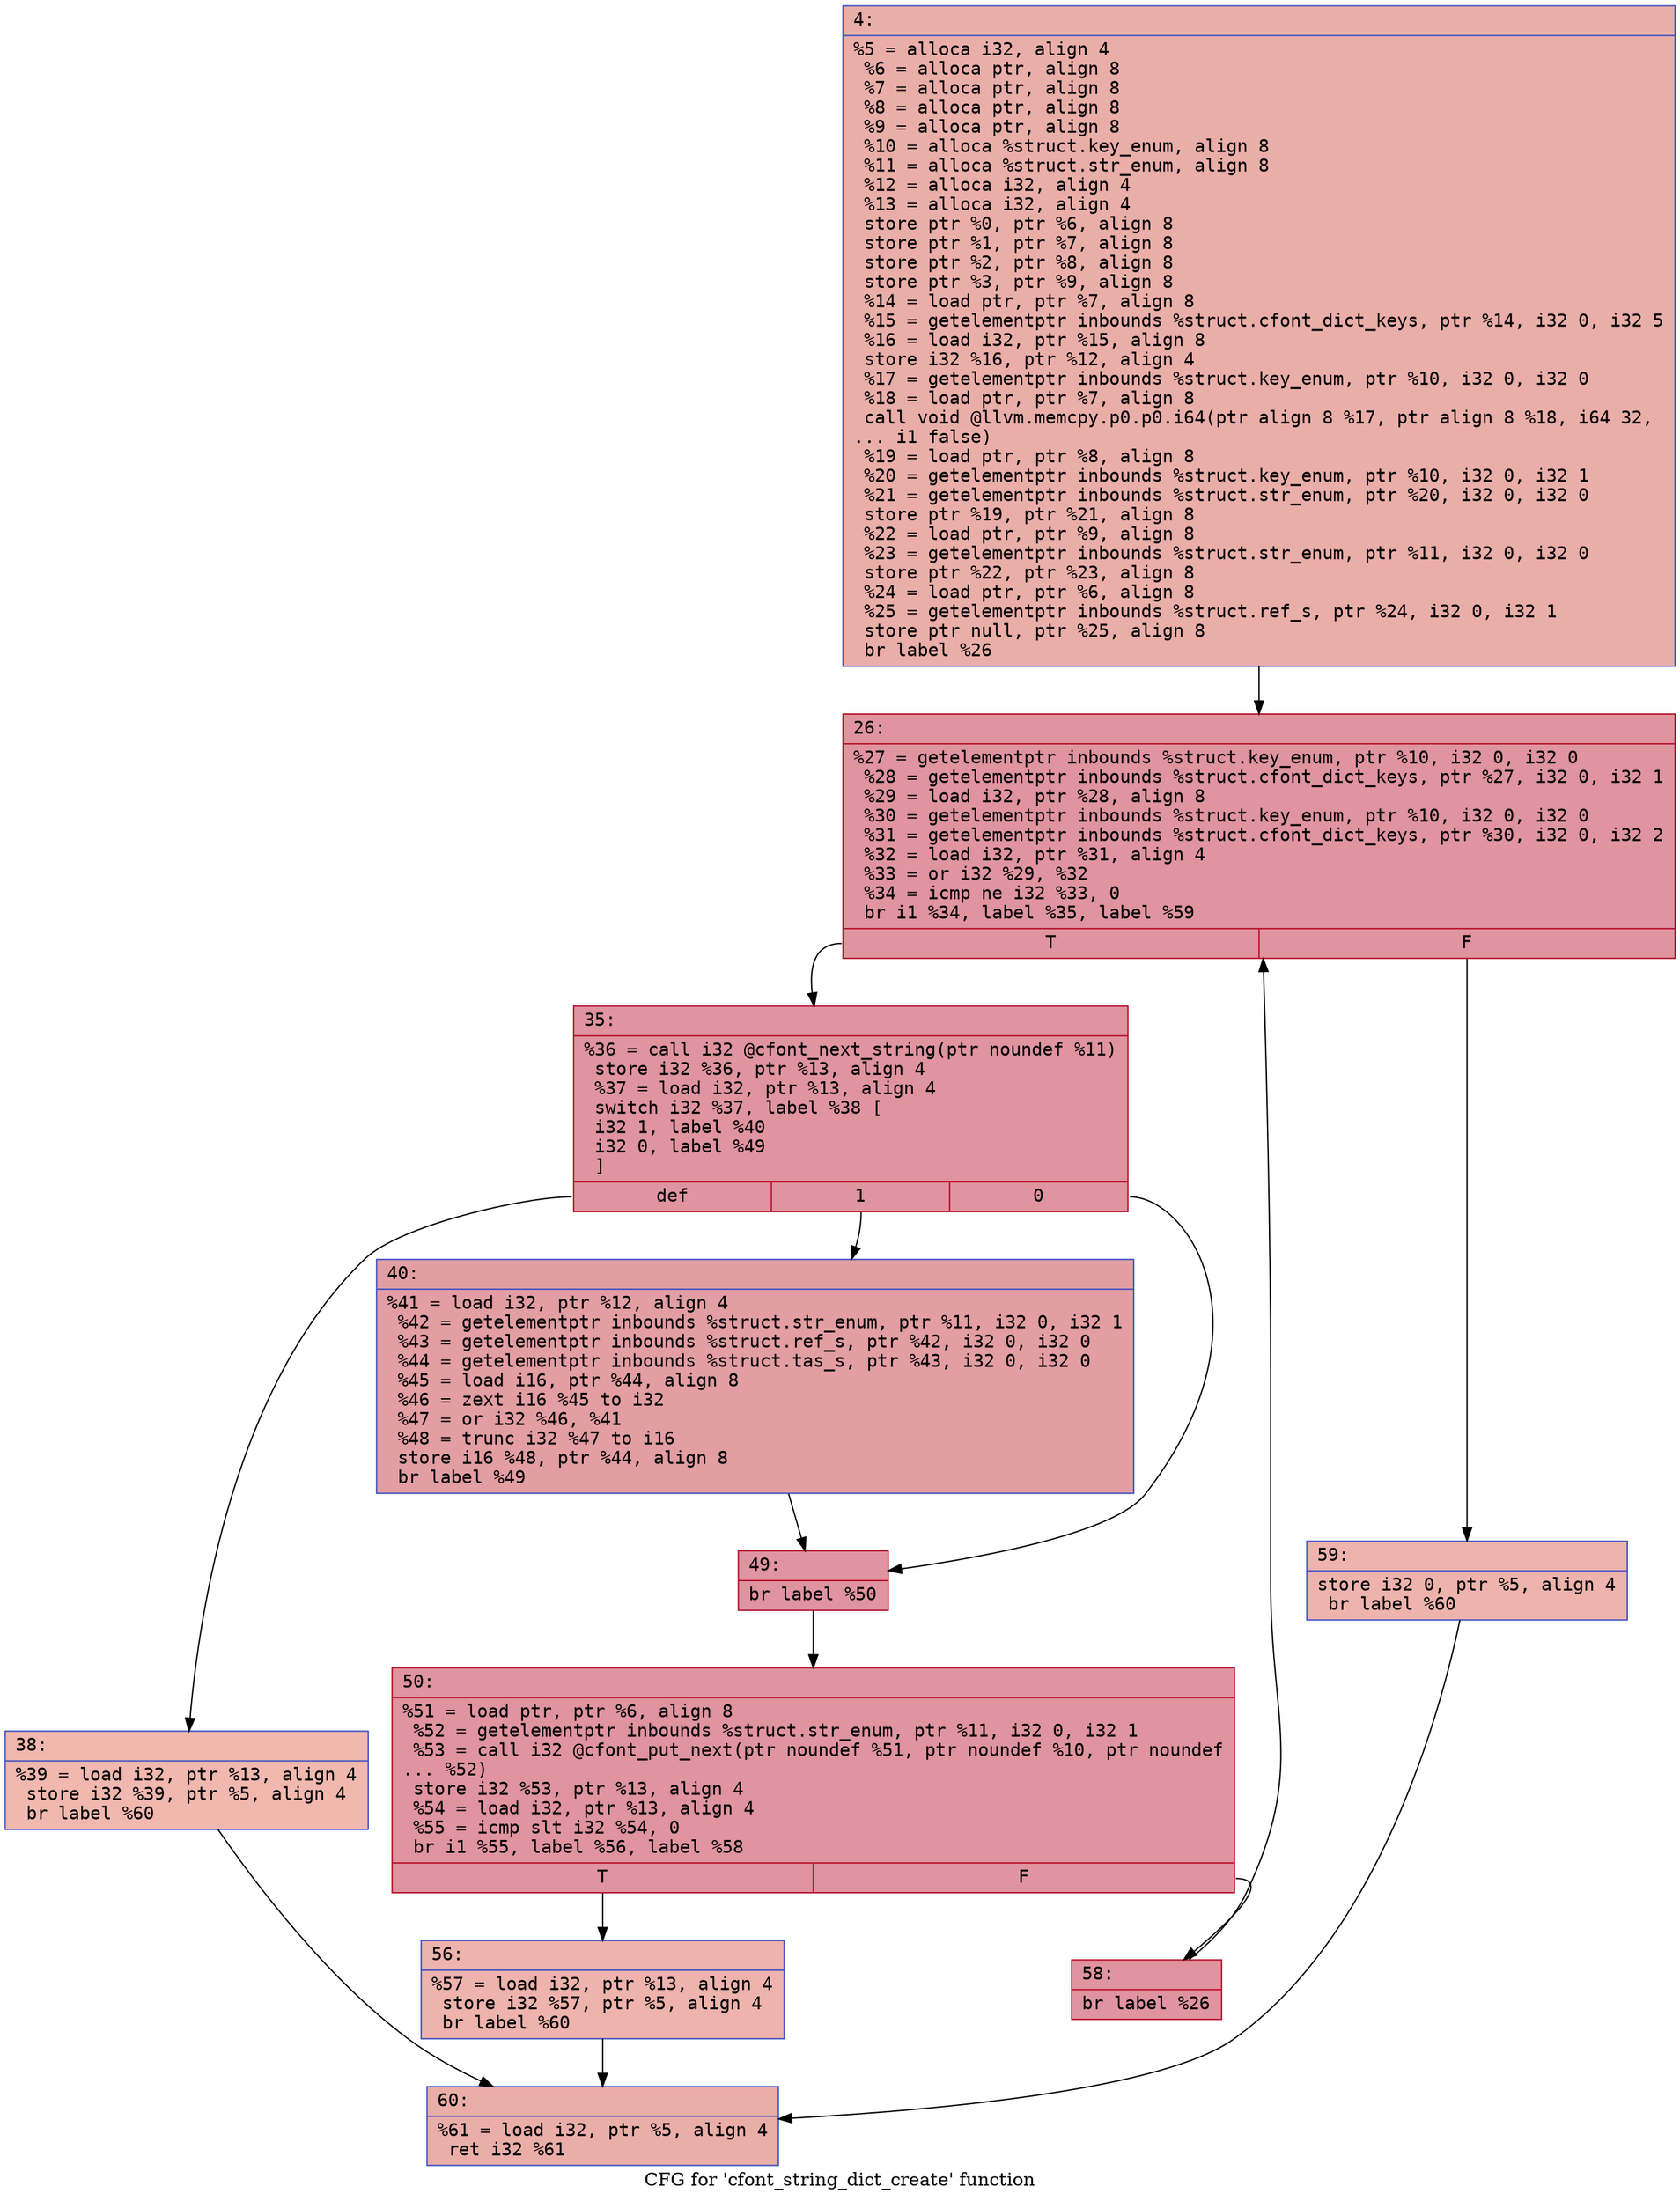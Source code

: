 digraph "CFG for 'cfont_string_dict_create' function" {
	label="CFG for 'cfont_string_dict_create' function";

	Node0x600001706580 [shape=record,color="#3d50c3ff", style=filled, fillcolor="#d0473d70" fontname="Courier",label="{4:\l|  %5 = alloca i32, align 4\l  %6 = alloca ptr, align 8\l  %7 = alloca ptr, align 8\l  %8 = alloca ptr, align 8\l  %9 = alloca ptr, align 8\l  %10 = alloca %struct.key_enum, align 8\l  %11 = alloca %struct.str_enum, align 8\l  %12 = alloca i32, align 4\l  %13 = alloca i32, align 4\l  store ptr %0, ptr %6, align 8\l  store ptr %1, ptr %7, align 8\l  store ptr %2, ptr %8, align 8\l  store ptr %3, ptr %9, align 8\l  %14 = load ptr, ptr %7, align 8\l  %15 = getelementptr inbounds %struct.cfont_dict_keys, ptr %14, i32 0, i32 5\l  %16 = load i32, ptr %15, align 8\l  store i32 %16, ptr %12, align 4\l  %17 = getelementptr inbounds %struct.key_enum, ptr %10, i32 0, i32 0\l  %18 = load ptr, ptr %7, align 8\l  call void @llvm.memcpy.p0.p0.i64(ptr align 8 %17, ptr align 8 %18, i64 32,\l... i1 false)\l  %19 = load ptr, ptr %8, align 8\l  %20 = getelementptr inbounds %struct.key_enum, ptr %10, i32 0, i32 1\l  %21 = getelementptr inbounds %struct.str_enum, ptr %20, i32 0, i32 0\l  store ptr %19, ptr %21, align 8\l  %22 = load ptr, ptr %9, align 8\l  %23 = getelementptr inbounds %struct.str_enum, ptr %11, i32 0, i32 0\l  store ptr %22, ptr %23, align 8\l  %24 = load ptr, ptr %6, align 8\l  %25 = getelementptr inbounds %struct.ref_s, ptr %24, i32 0, i32 1\l  store ptr null, ptr %25, align 8\l  br label %26\l}"];
	Node0x600001706580 -> Node0x6000017065d0[tooltip="4 -> 26\nProbability 100.00%" ];
	Node0x6000017065d0 [shape=record,color="#b70d28ff", style=filled, fillcolor="#b70d2870" fontname="Courier",label="{26:\l|  %27 = getelementptr inbounds %struct.key_enum, ptr %10, i32 0, i32 0\l  %28 = getelementptr inbounds %struct.cfont_dict_keys, ptr %27, i32 0, i32 1\l  %29 = load i32, ptr %28, align 8\l  %30 = getelementptr inbounds %struct.key_enum, ptr %10, i32 0, i32 0\l  %31 = getelementptr inbounds %struct.cfont_dict_keys, ptr %30, i32 0, i32 2\l  %32 = load i32, ptr %31, align 4\l  %33 = or i32 %29, %32\l  %34 = icmp ne i32 %33, 0\l  br i1 %34, label %35, label %59\l|{<s0>T|<s1>F}}"];
	Node0x6000017065d0:s0 -> Node0x600001706620[tooltip="26 -> 35\nProbability 96.88%" ];
	Node0x6000017065d0:s1 -> Node0x600001706850[tooltip="26 -> 59\nProbability 3.12%" ];
	Node0x600001706620 [shape=record,color="#b70d28ff", style=filled, fillcolor="#b70d2870" fontname="Courier",label="{35:\l|  %36 = call i32 @cfont_next_string(ptr noundef %11)\l  store i32 %36, ptr %13, align 4\l  %37 = load i32, ptr %13, align 4\l  switch i32 %37, label %38 [\l    i32 1, label %40\l    i32 0, label %49\l  ]\l|{<s0>def|<s1>1|<s2>0}}"];
	Node0x600001706620:s0 -> Node0x600001706670[tooltip="35 -> 38\nProbability 1.59%" ];
	Node0x600001706620:s1 -> Node0x6000017066c0[tooltip="35 -> 40\nProbability 49.21%" ];
	Node0x600001706620:s2 -> Node0x600001706710[tooltip="35 -> 49\nProbability 49.21%" ];
	Node0x600001706670 [shape=record,color="#3d50c3ff", style=filled, fillcolor="#dc5d4a70" fontname="Courier",label="{38:\l|  %39 = load i32, ptr %13, align 4\l  store i32 %39, ptr %5, align 4\l  br label %60\l}"];
	Node0x600001706670 -> Node0x6000017068a0[tooltip="38 -> 60\nProbability 100.00%" ];
	Node0x6000017066c0 [shape=record,color="#3d50c3ff", style=filled, fillcolor="#be242e70" fontname="Courier",label="{40:\l|  %41 = load i32, ptr %12, align 4\l  %42 = getelementptr inbounds %struct.str_enum, ptr %11, i32 0, i32 1\l  %43 = getelementptr inbounds %struct.ref_s, ptr %42, i32 0, i32 0\l  %44 = getelementptr inbounds %struct.tas_s, ptr %43, i32 0, i32 0\l  %45 = load i16, ptr %44, align 8\l  %46 = zext i16 %45 to i32\l  %47 = or i32 %46, %41\l  %48 = trunc i32 %47 to i16\l  store i16 %48, ptr %44, align 8\l  br label %49\l}"];
	Node0x6000017066c0 -> Node0x600001706710[tooltip="40 -> 49\nProbability 100.00%" ];
	Node0x600001706710 [shape=record,color="#b70d28ff", style=filled, fillcolor="#b70d2870" fontname="Courier",label="{49:\l|  br label %50\l}"];
	Node0x600001706710 -> Node0x600001706760[tooltip="49 -> 50\nProbability 100.00%" ];
	Node0x600001706760 [shape=record,color="#b70d28ff", style=filled, fillcolor="#b70d2870" fontname="Courier",label="{50:\l|  %51 = load ptr, ptr %6, align 8\l  %52 = getelementptr inbounds %struct.str_enum, ptr %11, i32 0, i32 1\l  %53 = call i32 @cfont_put_next(ptr noundef %51, ptr noundef %10, ptr noundef\l... %52)\l  store i32 %53, ptr %13, align 4\l  %54 = load i32, ptr %13, align 4\l  %55 = icmp slt i32 %54, 0\l  br i1 %55, label %56, label %58\l|{<s0>T|<s1>F}}"];
	Node0x600001706760:s0 -> Node0x6000017067b0[tooltip="50 -> 56\nProbability 3.12%" ];
	Node0x600001706760:s1 -> Node0x600001706800[tooltip="50 -> 58\nProbability 96.88%" ];
	Node0x6000017067b0 [shape=record,color="#3d50c3ff", style=filled, fillcolor="#d6524470" fontname="Courier",label="{56:\l|  %57 = load i32, ptr %13, align 4\l  store i32 %57, ptr %5, align 4\l  br label %60\l}"];
	Node0x6000017067b0 -> Node0x6000017068a0[tooltip="56 -> 60\nProbability 100.00%" ];
	Node0x600001706800 [shape=record,color="#b70d28ff", style=filled, fillcolor="#b70d2870" fontname="Courier",label="{58:\l|  br label %26\l}"];
	Node0x600001706800 -> Node0x6000017065d0[tooltip="58 -> 26\nProbability 100.00%" ];
	Node0x600001706850 [shape=record,color="#3d50c3ff", style=filled, fillcolor="#d6524470" fontname="Courier",label="{59:\l|  store i32 0, ptr %5, align 4\l  br label %60\l}"];
	Node0x600001706850 -> Node0x6000017068a0[tooltip="59 -> 60\nProbability 100.00%" ];
	Node0x6000017068a0 [shape=record,color="#3d50c3ff", style=filled, fillcolor="#d0473d70" fontname="Courier",label="{60:\l|  %61 = load i32, ptr %5, align 4\l  ret i32 %61\l}"];
}
